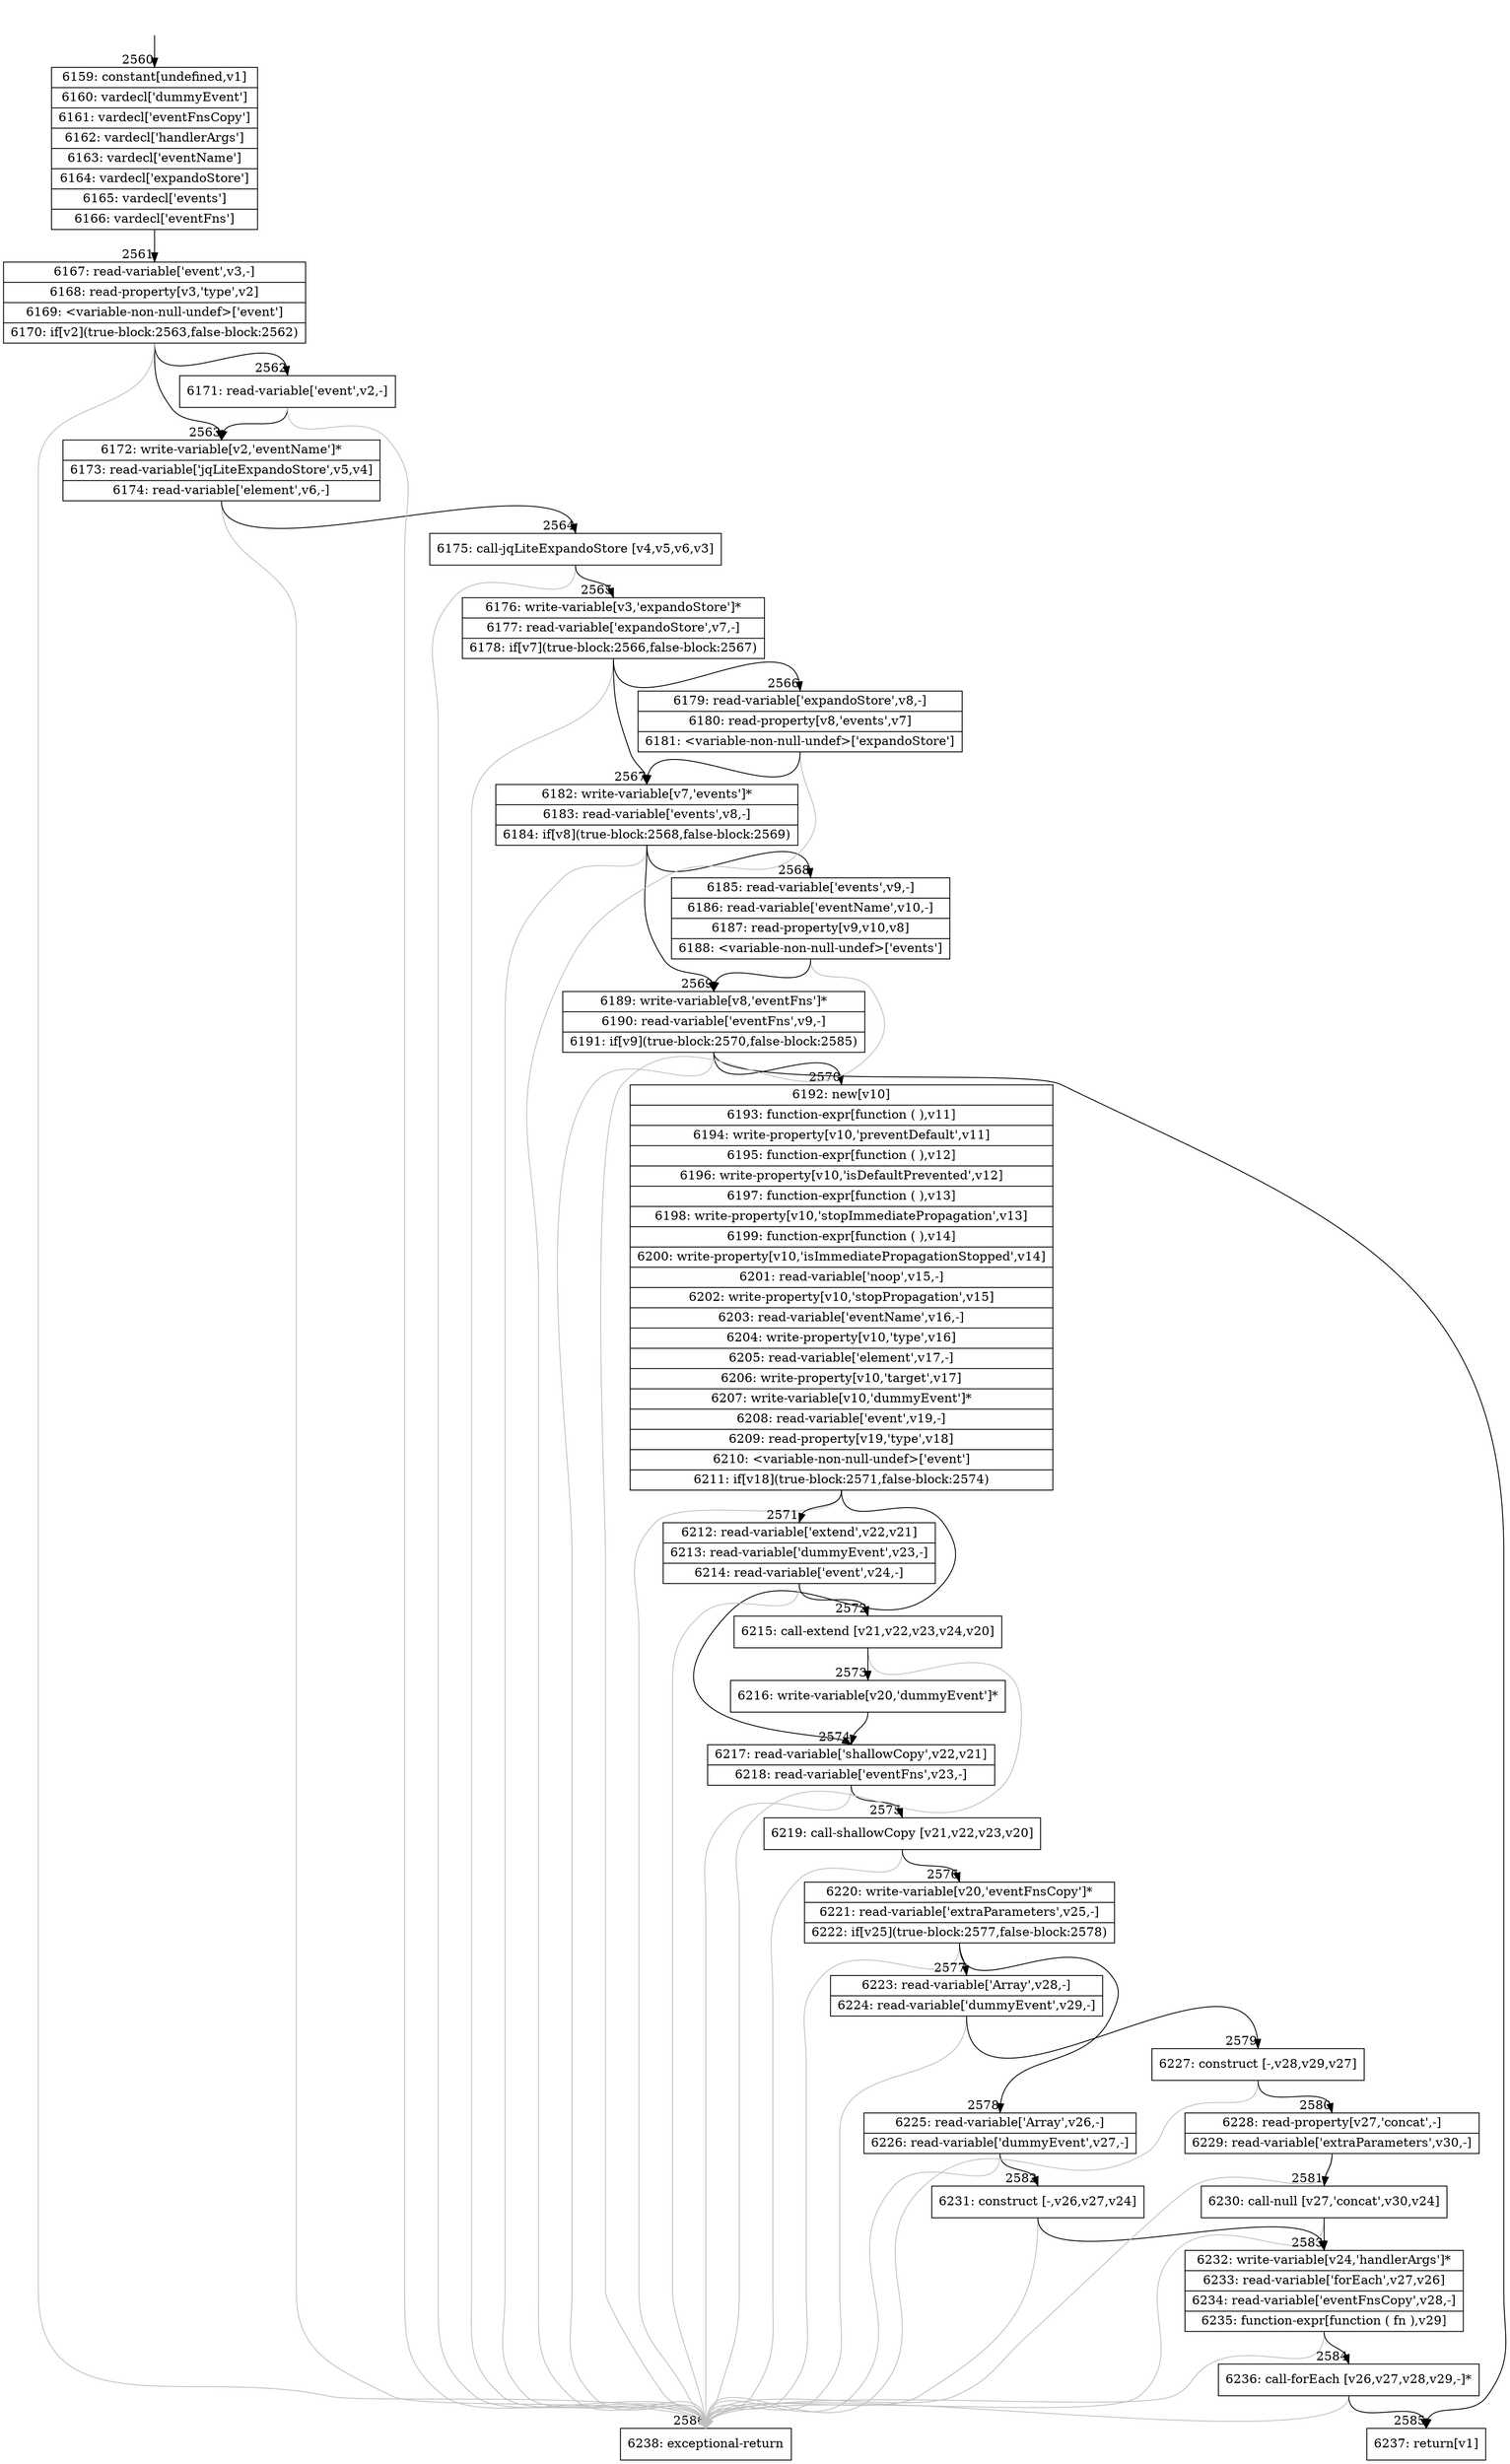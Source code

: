 digraph {
rankdir="TD"
BB_entry199[shape=none,label=""];
BB_entry199 -> BB2560 [tailport=s, headport=n, headlabel="    2560"]
BB2560 [shape=record label="{6159: constant[undefined,v1]|6160: vardecl['dummyEvent']|6161: vardecl['eventFnsCopy']|6162: vardecl['handlerArgs']|6163: vardecl['eventName']|6164: vardecl['expandoStore']|6165: vardecl['events']|6166: vardecl['eventFns']}" ] 
BB2560 -> BB2561 [tailport=s, headport=n, headlabel="      2561"]
BB2561 [shape=record label="{6167: read-variable['event',v3,-]|6168: read-property[v3,'type',v2]|6169: \<variable-non-null-undef\>['event']|6170: if[v2](true-block:2563,false-block:2562)}" ] 
BB2561 -> BB2563 [tailport=s, headport=n, headlabel="      2563"]
BB2561 -> BB2562 [tailport=s, headport=n, headlabel="      2562"]
BB2561 -> BB2586 [tailport=s, headport=n, color=gray, headlabel="      2586"]
BB2562 [shape=record label="{6171: read-variable['event',v2,-]}" ] 
BB2562 -> BB2563 [tailport=s, headport=n]
BB2562 -> BB2586 [tailport=s, headport=n, color=gray]
BB2563 [shape=record label="{6172: write-variable[v2,'eventName']*|6173: read-variable['jqLiteExpandoStore',v5,v4]|6174: read-variable['element',v6,-]}" ] 
BB2563 -> BB2564 [tailport=s, headport=n, headlabel="      2564"]
BB2563 -> BB2586 [tailport=s, headport=n, color=gray]
BB2564 [shape=record label="{6175: call-jqLiteExpandoStore [v4,v5,v6,v3]}" ] 
BB2564 -> BB2565 [tailport=s, headport=n, headlabel="      2565"]
BB2564 -> BB2586 [tailport=s, headport=n, color=gray]
BB2565 [shape=record label="{6176: write-variable[v3,'expandoStore']*|6177: read-variable['expandoStore',v7,-]|6178: if[v7](true-block:2566,false-block:2567)}" ] 
BB2565 -> BB2567 [tailport=s, headport=n, headlabel="      2567"]
BB2565 -> BB2566 [tailport=s, headport=n, headlabel="      2566"]
BB2565 -> BB2586 [tailport=s, headport=n, color=gray]
BB2566 [shape=record label="{6179: read-variable['expandoStore',v8,-]|6180: read-property[v8,'events',v7]|6181: \<variable-non-null-undef\>['expandoStore']}" ] 
BB2566 -> BB2567 [tailport=s, headport=n]
BB2566 -> BB2586 [tailport=s, headport=n, color=gray]
BB2567 [shape=record label="{6182: write-variable[v7,'events']*|6183: read-variable['events',v8,-]|6184: if[v8](true-block:2568,false-block:2569)}" ] 
BB2567 -> BB2569 [tailport=s, headport=n, headlabel="      2569"]
BB2567 -> BB2568 [tailport=s, headport=n, headlabel="      2568"]
BB2567 -> BB2586 [tailport=s, headport=n, color=gray]
BB2568 [shape=record label="{6185: read-variable['events',v9,-]|6186: read-variable['eventName',v10,-]|6187: read-property[v9,v10,v8]|6188: \<variable-non-null-undef\>['events']}" ] 
BB2568 -> BB2569 [tailport=s, headport=n]
BB2568 -> BB2586 [tailport=s, headport=n, color=gray]
BB2569 [shape=record label="{6189: write-variable[v8,'eventFns']*|6190: read-variable['eventFns',v9,-]|6191: if[v9](true-block:2570,false-block:2585)}" ] 
BB2569 -> BB2570 [tailport=s, headport=n, headlabel="      2570"]
BB2569 -> BB2585 [tailport=s, headport=n, headlabel="      2585"]
BB2569 -> BB2586 [tailport=s, headport=n, color=gray]
BB2570 [shape=record label="{6192: new[v10]|6193: function-expr[function ( ),v11]|6194: write-property[v10,'preventDefault',v11]|6195: function-expr[function ( ),v12]|6196: write-property[v10,'isDefaultPrevented',v12]|6197: function-expr[function ( ),v13]|6198: write-property[v10,'stopImmediatePropagation',v13]|6199: function-expr[function ( ),v14]|6200: write-property[v10,'isImmediatePropagationStopped',v14]|6201: read-variable['noop',v15,-]|6202: write-property[v10,'stopPropagation',v15]|6203: read-variable['eventName',v16,-]|6204: write-property[v10,'type',v16]|6205: read-variable['element',v17,-]|6206: write-property[v10,'target',v17]|6207: write-variable[v10,'dummyEvent']*|6208: read-variable['event',v19,-]|6209: read-property[v19,'type',v18]|6210: \<variable-non-null-undef\>['event']|6211: if[v18](true-block:2571,false-block:2574)}" ] 
BB2570 -> BB2571 [tailport=s, headport=n, headlabel="      2571"]
BB2570 -> BB2574 [tailport=s, headport=n, headlabel="      2574"]
BB2570 -> BB2586 [tailport=s, headport=n, color=gray]
BB2571 [shape=record label="{6212: read-variable['extend',v22,v21]|6213: read-variable['dummyEvent',v23,-]|6214: read-variable['event',v24,-]}" ] 
BB2571 -> BB2572 [tailport=s, headport=n, headlabel="      2572"]
BB2571 -> BB2586 [tailport=s, headport=n, color=gray]
BB2572 [shape=record label="{6215: call-extend [v21,v22,v23,v24,v20]}" ] 
BB2572 -> BB2573 [tailport=s, headport=n, headlabel="      2573"]
BB2572 -> BB2586 [tailport=s, headport=n, color=gray]
BB2573 [shape=record label="{6216: write-variable[v20,'dummyEvent']*}" ] 
BB2573 -> BB2574 [tailport=s, headport=n]
BB2574 [shape=record label="{6217: read-variable['shallowCopy',v22,v21]|6218: read-variable['eventFns',v23,-]}" ] 
BB2574 -> BB2575 [tailport=s, headport=n, headlabel="      2575"]
BB2574 -> BB2586 [tailport=s, headport=n, color=gray]
BB2575 [shape=record label="{6219: call-shallowCopy [v21,v22,v23,v20]}" ] 
BB2575 -> BB2576 [tailport=s, headport=n, headlabel="      2576"]
BB2575 -> BB2586 [tailport=s, headport=n, color=gray]
BB2576 [shape=record label="{6220: write-variable[v20,'eventFnsCopy']*|6221: read-variable['extraParameters',v25,-]|6222: if[v25](true-block:2577,false-block:2578)}" ] 
BB2576 -> BB2577 [tailport=s, headport=n, headlabel="      2577"]
BB2576 -> BB2578 [tailport=s, headport=n, headlabel="      2578"]
BB2576 -> BB2586 [tailport=s, headport=n, color=gray]
BB2577 [shape=record label="{6223: read-variable['Array',v28,-]|6224: read-variable['dummyEvent',v29,-]}" ] 
BB2577 -> BB2579 [tailport=s, headport=n, headlabel="      2579"]
BB2577 -> BB2586 [tailport=s, headport=n, color=gray]
BB2578 [shape=record label="{6225: read-variable['Array',v26,-]|6226: read-variable['dummyEvent',v27,-]}" ] 
BB2578 -> BB2582 [tailport=s, headport=n, headlabel="      2582"]
BB2578 -> BB2586 [tailport=s, headport=n, color=gray]
BB2579 [shape=record label="{6227: construct [-,v28,v29,v27]}" ] 
BB2579 -> BB2580 [tailport=s, headport=n, headlabel="      2580"]
BB2579 -> BB2586 [tailport=s, headport=n, color=gray]
BB2580 [shape=record label="{6228: read-property[v27,'concat',-]|6229: read-variable['extraParameters',v30,-]}" ] 
BB2580 -> BB2581 [tailport=s, headport=n, headlabel="      2581"]
BB2580 -> BB2586 [tailport=s, headport=n, color=gray]
BB2581 [shape=record label="{6230: call-null [v27,'concat',v30,v24]}" ] 
BB2581 -> BB2583 [tailport=s, headport=n, headlabel="      2583"]
BB2581 -> BB2586 [tailport=s, headport=n, color=gray]
BB2582 [shape=record label="{6231: construct [-,v26,v27,v24]}" ] 
BB2582 -> BB2583 [tailport=s, headport=n]
BB2582 -> BB2586 [tailport=s, headport=n, color=gray]
BB2583 [shape=record label="{6232: write-variable[v24,'handlerArgs']*|6233: read-variable['forEach',v27,v26]|6234: read-variable['eventFnsCopy',v28,-]|6235: function-expr[function ( fn ),v29]}" ] 
BB2583 -> BB2584 [tailport=s, headport=n, headlabel="      2584"]
BB2583 -> BB2586 [tailport=s, headport=n, color=gray]
BB2584 [shape=record label="{6236: call-forEach [v26,v27,v28,v29,-]*}" ] 
BB2584 -> BB2585 [tailport=s, headport=n]
BB2584 -> BB2586 [tailport=s, headport=n, color=gray]
BB2585 [shape=record label="{6237: return[v1]}" ] 
BB2586 [shape=record label="{6238: exceptional-return}" ] 
//#$~ 3498
}
